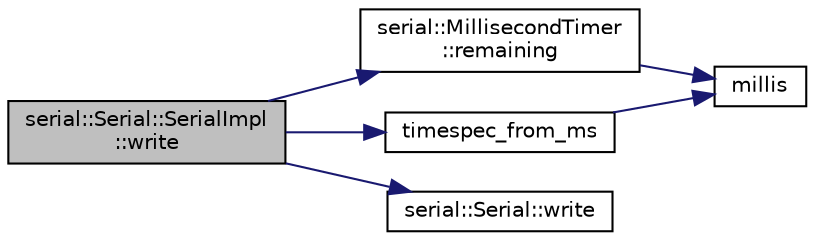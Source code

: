 digraph "serial::Serial::SerialImpl::write"
{
 // LATEX_PDF_SIZE
  edge [fontname="Helvetica",fontsize="10",labelfontname="Helvetica",labelfontsize="10"];
  node [fontname="Helvetica",fontsize="10",shape=record];
  rankdir="LR";
  Node1 [label="serial::Serial::SerialImpl\l::write",height=0.2,width=0.4,color="black", fillcolor="grey75", style="filled", fontcolor="black",tooltip=" "];
  Node1 -> Node2 [color="midnightblue",fontsize="10",style="solid",fontname="Helvetica"];
  Node2 [label="serial::MillisecondTimer\l::remaining",height=0.2,width=0.4,color="black", fillcolor="white", style="filled",URL="$classserial_1_1_millisecond_timer.html#a3786e2c6d8614adff0da39e1d1a2b0e3",tooltip=" "];
  Node2 -> Node3 [color="midnightblue",fontsize="10",style="solid",fontname="Helvetica"];
  Node3 [label="millis",height=0.2,width=0.4,color="black", fillcolor="white", style="filled",URL="$_ras_pi_8cpp.html#a6ff7f2532a22366f0013bc41397129fd",tooltip=" "];
  Node1 -> Node4 [color="midnightblue",fontsize="10",style="solid",fontname="Helvetica"];
  Node4 [label="timespec_from_ms",height=0.2,width=0.4,color="black", fillcolor="white", style="filled",URL="$unix_8cc.html#a89267c1a694b6017c261da0387291546",tooltip=" "];
  Node4 -> Node3 [color="midnightblue",fontsize="10",style="solid",fontname="Helvetica"];
  Node1 -> Node5 [color="midnightblue",fontsize="10",style="solid",fontname="Helvetica"];
  Node5 [label="serial::Serial::write",height=0.2,width=0.4,color="black", fillcolor="white", style="filled",URL="$classserial_1_1_serial.html#aa020880cdff3a370ddc574f594379c3c",tooltip=" "];
}
